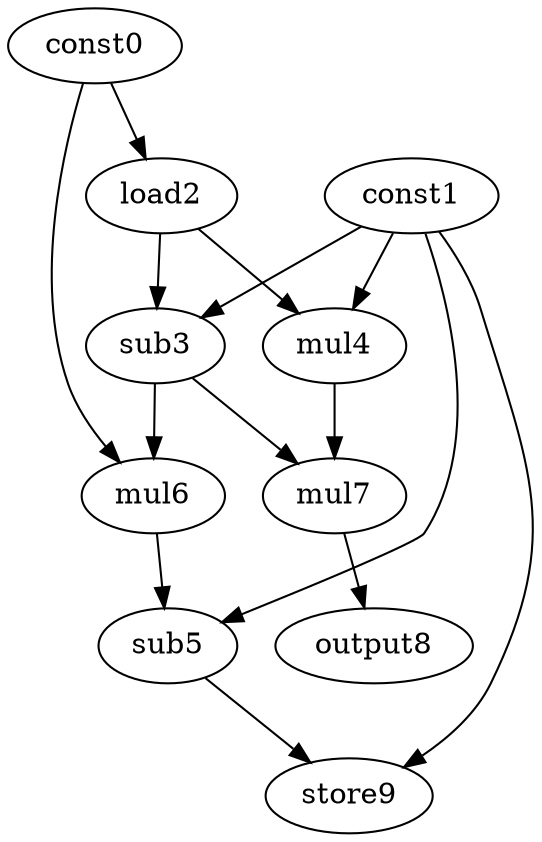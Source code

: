 digraph G { 
const0[opcode=const]; 
const1[opcode=const]; 
load2[opcode=load]; 
sub3[opcode=sub]; 
mul4[opcode=mul]; 
sub5[opcode=sub]; 
mul6[opcode=mul]; 
mul7[opcode=mul]; 
output8[opcode=output]; 
store9[opcode=store]; 
const0->load2[operand=0];
const1->sub3[operand=0];
load2->sub3[operand=1];
const1->mul4[operand=0];
load2->mul4[operand=1];
const0->mul6[operand=0];
sub3->mul6[operand=1];
sub3->mul7[operand=0];
mul4->mul7[operand=1];
const1->sub5[operand=0];
mul6->sub5[operand=1];
mul7->output8[operand=0];
const1->store9[operand=0];
sub5->store9[operand=1];
}
